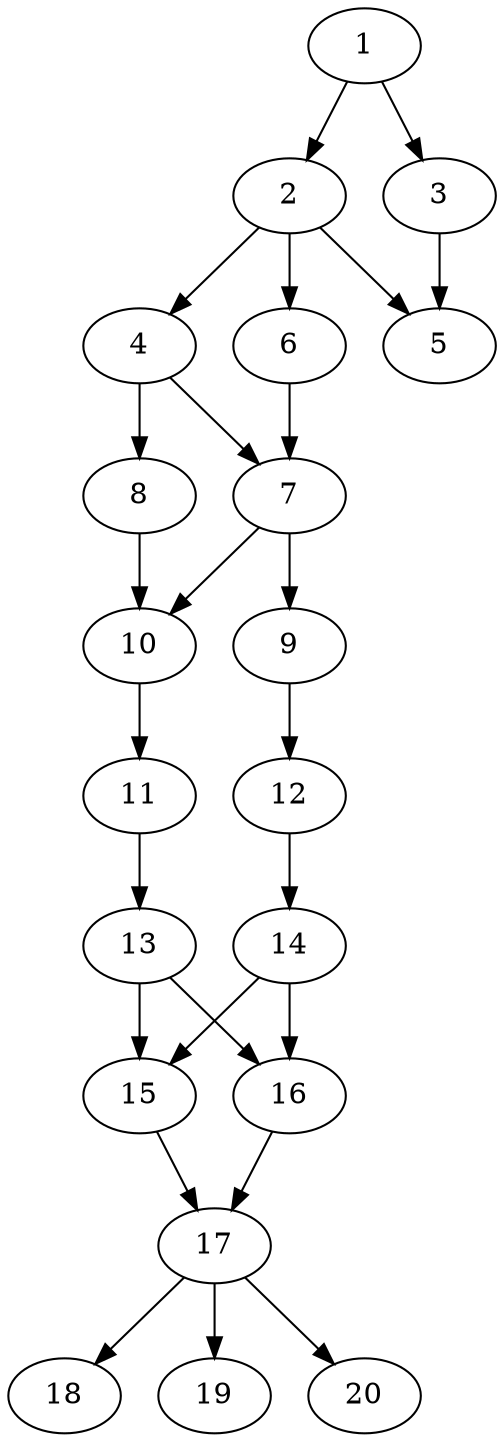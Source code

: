 // DAG automatically generated by daggen at Sat Jul 27 15:36:23 2019
// ./daggen --dot -n 20 --ccr 0.3 --fat 0.4 --regular 0.5 --density 0.7 --mindata 5242880 --maxdata 52428800 
digraph G {
  1 [size="30941867", alpha="0.19", expect_size="9282560"] 
  1 -> 2 [size ="9282560"]
  1 -> 3 [size ="9282560"]
  2 [size="144459093", alpha="0.03", expect_size="43337728"] 
  2 -> 4 [size ="43337728"]
  2 -> 5 [size ="43337728"]
  2 -> 6 [size ="43337728"]
  3 [size="45994667", alpha="0.04", expect_size="13798400"] 
  3 -> 5 [size ="13798400"]
  4 [size="61559467", alpha="0.12", expect_size="18467840"] 
  4 -> 7 [size ="18467840"]
  4 -> 8 [size ="18467840"]
  5 [size="164215467", alpha="0.01", expect_size="49264640"] 
  6 [size="22961493", alpha="0.15", expect_size="6888448"] 
  6 -> 7 [size ="6888448"]
  7 [size="139192320", alpha="0.03", expect_size="41757696"] 
  7 -> 9 [size ="41757696"]
  7 -> 10 [size ="41757696"]
  8 [size="160095573", alpha="0.16", expect_size="48028672"] 
  8 -> 10 [size ="48028672"]
  9 [size="50012160", alpha="0.05", expect_size="15003648"] 
  9 -> 12 [size ="15003648"]
  10 [size="97880747", alpha="0.08", expect_size="29364224"] 
  10 -> 11 [size ="29364224"]
  11 [size="59467093", alpha="0.15", expect_size="17840128"] 
  11 -> 13 [size ="17840128"]
  12 [size="50592427", alpha="0.08", expect_size="15177728"] 
  12 -> 14 [size ="15177728"]
  13 [size="77892267", alpha="0.14", expect_size="23367680"] 
  13 -> 15 [size ="23367680"]
  13 -> 16 [size ="23367680"]
  14 [size="110851413", alpha="0.16", expect_size="33255424"] 
  14 -> 15 [size ="33255424"]
  14 -> 16 [size ="33255424"]
  15 [size="45585067", alpha="0.18", expect_size="13675520"] 
  15 -> 17 [size ="13675520"]
  16 [size="53237760", alpha="0.01", expect_size="15971328"] 
  16 -> 17 [size ="15971328"]
  17 [size="167290880", alpha="0.09", expect_size="50187264"] 
  17 -> 18 [size ="50187264"]
  17 -> 19 [size ="50187264"]
  17 -> 20 [size ="50187264"]
  18 [size="30054400", alpha="0.04", expect_size="9016320"] 
  19 [size="152183467", alpha="0.08", expect_size="45655040"] 
  20 [size="36874240", alpha="0.01", expect_size="11062272"] 
}
